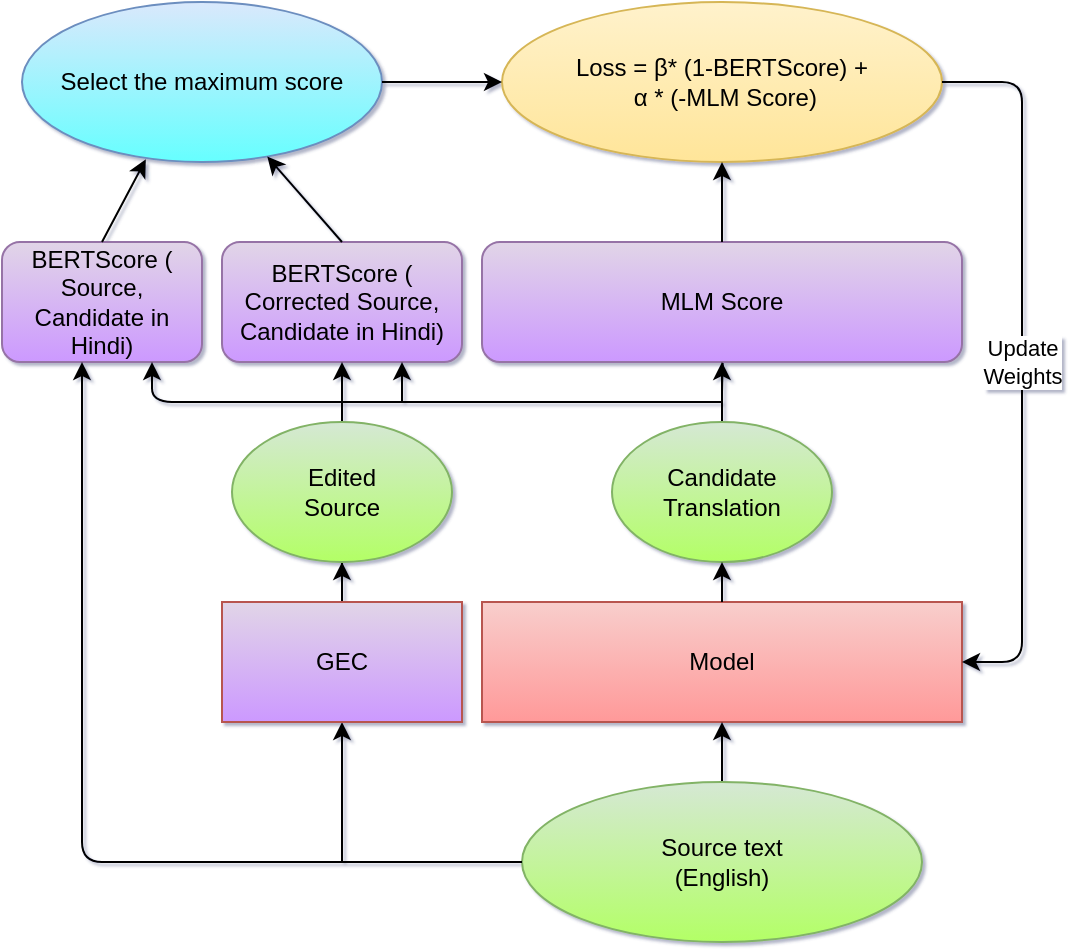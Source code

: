 <mxfile version="21.0.2" type="github">
  <diagram id="4Yl-0jOA9gWWlVtBT1-1" name="Page-1">
    <mxGraphModel dx="992" dy="591" grid="1" gridSize="10" guides="1" tooltips="1" connect="1" arrows="1" fold="1" page="1" pageScale="1" pageWidth="850" pageHeight="1100" background="none" math="0" shadow="1">
      <root>
        <mxCell id="0" />
        <mxCell id="1" parent="0" />
        <mxCell id="TNRDMdXB5AWBM9xc9xOg-2" value="Model" style="rounded=0;whiteSpace=wrap;html=1;fillColor=#f8cecc;strokeColor=#b85450;labelBorderColor=none;gradientColor=#FF9999;" parent="1" vertex="1">
          <mxGeometry x="520" y="620" width="240" height="60" as="geometry" />
        </mxCell>
        <mxCell id="TNRDMdXB5AWBM9xc9xOg-3" value="" style="edgeStyle=orthogonalEdgeStyle;rounded=0;orthogonalLoop=1;jettySize=auto;html=1;labelBorderColor=none;" parent="1" source="TNRDMdXB5AWBM9xc9xOg-4" target="TNRDMdXB5AWBM9xc9xOg-2" edge="1">
          <mxGeometry relative="1" as="geometry" />
        </mxCell>
        <mxCell id="TNRDMdXB5AWBM9xc9xOg-4" value="Source text&lt;br&gt;(English)" style="ellipse;whiteSpace=wrap;html=1;fillColor=#d5e8d4;strokeColor=#82b366;labelBorderColor=none;gradientColor=#B3FF66;" parent="1" vertex="1">
          <mxGeometry x="540" y="710" width="200" height="80" as="geometry" />
        </mxCell>
        <mxCell id="TNRDMdXB5AWBM9xc9xOg-5" value="" style="edgeStyle=orthogonalEdgeStyle;rounded=0;orthogonalLoop=1;jettySize=auto;html=1;labelBorderColor=none;" parent="1" target="TNRDMdXB5AWBM9xc9xOg-10" edge="1">
          <mxGeometry relative="1" as="geometry">
            <mxPoint x="640" y="515" as="sourcePoint" />
          </mxGeometry>
        </mxCell>
        <mxCell id="TNRDMdXB5AWBM9xc9xOg-7" value="" style="endArrow=classic;html=1;rounded=0;exitX=0;exitY=0.5;exitDx=0;exitDy=0;entryX=0.5;entryY=1;entryDx=0;entryDy=0;labelBorderColor=none;" parent="1" source="TNRDMdXB5AWBM9xc9xOg-4" target="TNRDMdXB5AWBM9xc9xOg-9" edge="1">
          <mxGeometry width="50" height="50" relative="1" as="geometry">
            <mxPoint x="640" y="560" as="sourcePoint" />
            <mxPoint x="450" y="650" as="targetPoint" />
            <Array as="points">
              <mxPoint x="450" y="750" />
            </Array>
          </mxGeometry>
        </mxCell>
        <mxCell id="5wUSxXZpx9yLeGlzAe6v-11" value="" style="edgeStyle=orthogonalEdgeStyle;rounded=0;orthogonalLoop=1;jettySize=auto;html=1;" parent="1" source="TNRDMdXB5AWBM9xc9xOg-9" target="5wUSxXZpx9yLeGlzAe6v-10" edge="1">
          <mxGeometry relative="1" as="geometry" />
        </mxCell>
        <mxCell id="TNRDMdXB5AWBM9xc9xOg-9" value="GEC" style="rounded=0;whiteSpace=wrap;html=1;fillColor=#E1D5E7;strokeColor=#b85450;labelBorderColor=none;gradientColor=#CC99FF;" parent="1" vertex="1">
          <mxGeometry x="390" y="620" width="120" height="60" as="geometry" />
        </mxCell>
        <mxCell id="TNRDMdXB5AWBM9xc9xOg-10" value="MLM Score" style="rounded=1;whiteSpace=wrap;html=1;fillColor=#e1d5e7;strokeColor=#9673a6;labelBorderColor=none;gradientColor=#CC99FF;" parent="1" vertex="1">
          <mxGeometry x="520" y="440" width="240" height="60" as="geometry" />
        </mxCell>
        <mxCell id="TNRDMdXB5AWBM9xc9xOg-11" value="BERTScore ( Corrected Source, Candidate in Hindi)" style="rounded=1;whiteSpace=wrap;html=1;fillColor=#e1d5e7;strokeColor=#9673a6;labelBorderColor=none;gradientColor=#CC99FF;" parent="1" vertex="1">
          <mxGeometry x="390" y="440" width="120" height="60" as="geometry" />
        </mxCell>
        <mxCell id="TNRDMdXB5AWBM9xc9xOg-13" value="Loss = β* (1-BERTScore) +&lt;br&gt;&amp;nbsp;α&amp;nbsp;* (-MLM Score)" style="ellipse;whiteSpace=wrap;html=1;fillColor=#fff2cc;strokeColor=#d6b656;labelBorderColor=none;gradientColor=#FFE599;" parent="1" vertex="1">
          <mxGeometry x="530" y="320" width="220" height="80" as="geometry" />
        </mxCell>
        <mxCell id="TNRDMdXB5AWBM9xc9xOg-22" value="BERTScore ( Source, Candidate in Hindi)" style="rounded=1;whiteSpace=wrap;html=1;fillColor=#e1d5e7;strokeColor=#9673a6;labelBorderColor=none;gradientColor=#CC99FF;" parent="1" vertex="1">
          <mxGeometry x="280" y="440" width="100" height="60" as="geometry" />
        </mxCell>
        <mxCell id="TNRDMdXB5AWBM9xc9xOg-26" value="" style="endArrow=classic;html=1;entryX=0.4;entryY=1;entryDx=0;entryDy=0;entryPerimeter=0;labelBorderColor=none;rounded=1;" parent="1" target="TNRDMdXB5AWBM9xc9xOg-22" edge="1">
          <mxGeometry width="50" height="50" relative="1" as="geometry">
            <mxPoint x="450" y="750" as="sourcePoint" />
            <mxPoint x="450" y="480" as="targetPoint" />
            <Array as="points">
              <mxPoint x="320" y="750" />
            </Array>
          </mxGeometry>
        </mxCell>
        <mxCell id="TNRDMdXB5AWBM9xc9xOg-27" value="Select the maximum score" style="ellipse;whiteSpace=wrap;html=1;fillColor=#dae8fc;strokeColor=#6c8ebf;labelBorderColor=none;gradientColor=#66FFFF;" parent="1" vertex="1">
          <mxGeometry x="290" y="320" width="180" height="80" as="geometry" />
        </mxCell>
        <mxCell id="5wUSxXZpx9yLeGlzAe6v-13" value="" style="edgeStyle=orthogonalEdgeStyle;rounded=0;orthogonalLoop=1;jettySize=auto;html=1;" parent="1" source="5wUSxXZpx9yLeGlzAe6v-2" target="TNRDMdXB5AWBM9xc9xOg-10" edge="1">
          <mxGeometry relative="1" as="geometry" />
        </mxCell>
        <mxCell id="5wUSxXZpx9yLeGlzAe6v-2" value="Candidate&lt;br&gt;Translation" style="ellipse;whiteSpace=wrap;html=1;fillColor=#d5e8d4;strokeColor=#82b366;labelBorderColor=none;gradientColor=#B3FF66;" parent="1" vertex="1">
          <mxGeometry x="585" y="530" width="110" height="70" as="geometry" />
        </mxCell>
        <mxCell id="5wUSxXZpx9yLeGlzAe6v-3" value="" style="endArrow=classic;html=1;rounded=0;exitX=0.5;exitY=0;exitDx=0;exitDy=0;entryX=0.344;entryY=0.983;entryDx=0;entryDy=0;labelBorderColor=none;entryPerimeter=0;" parent="1" source="TNRDMdXB5AWBM9xc9xOg-22" target="TNRDMdXB5AWBM9xc9xOg-27" edge="1">
          <mxGeometry width="50" height="50" relative="1" as="geometry">
            <mxPoint x="480" y="530" as="sourcePoint" />
            <mxPoint x="530" y="480" as="targetPoint" />
          </mxGeometry>
        </mxCell>
        <mxCell id="5wUSxXZpx9yLeGlzAe6v-4" value="" style="endArrow=classic;html=1;rounded=0;exitX=0.5;exitY=0;exitDx=0;exitDy=0;labelBorderColor=none;" parent="1" source="TNRDMdXB5AWBM9xc9xOg-11" target="TNRDMdXB5AWBM9xc9xOg-27" edge="1">
          <mxGeometry width="50" height="50" relative="1" as="geometry">
            <mxPoint x="480" y="530" as="sourcePoint" />
            <mxPoint x="530" y="480" as="targetPoint" />
          </mxGeometry>
        </mxCell>
        <mxCell id="5wUSxXZpx9yLeGlzAe6v-5" value="" style="endArrow=classic;html=1;rounded=0;exitX=0.5;exitY=0;exitDx=0;exitDy=0;labelBorderColor=none;" parent="1" source="TNRDMdXB5AWBM9xc9xOg-10" target="TNRDMdXB5AWBM9xc9xOg-13" edge="1">
          <mxGeometry width="50" height="50" relative="1" as="geometry">
            <mxPoint x="480" y="530" as="sourcePoint" />
            <mxPoint x="530" y="480" as="targetPoint" />
          </mxGeometry>
        </mxCell>
        <mxCell id="5wUSxXZpx9yLeGlzAe6v-6" value="" style="endArrow=classic;html=1;rounded=0;exitX=1;exitY=0.5;exitDx=0;exitDy=0;labelBorderColor=none;" parent="1" source="TNRDMdXB5AWBM9xc9xOg-27" target="TNRDMdXB5AWBM9xc9xOg-13" edge="1">
          <mxGeometry width="50" height="50" relative="1" as="geometry">
            <mxPoint x="480" y="530" as="sourcePoint" />
            <mxPoint x="530" y="480" as="targetPoint" />
          </mxGeometry>
        </mxCell>
        <mxCell id="5wUSxXZpx9yLeGlzAe6v-7" value="" style="endArrow=classic;html=1;rounded=1;exitX=1;exitY=0.5;exitDx=0;exitDy=0;entryX=1;entryY=0.5;entryDx=0;entryDy=0;labelBorderColor=none;" parent="1" source="TNRDMdXB5AWBM9xc9xOg-13" target="TNRDMdXB5AWBM9xc9xOg-2" edge="1">
          <mxGeometry relative="1" as="geometry">
            <mxPoint x="460" y="500" as="sourcePoint" />
            <mxPoint x="560" y="500" as="targetPoint" />
            <Array as="points">
              <mxPoint x="790" y="360" />
              <mxPoint x="790" y="650" />
            </Array>
          </mxGeometry>
        </mxCell>
        <mxCell id="5wUSxXZpx9yLeGlzAe6v-8" value="Update&lt;br&gt;Weights" style="edgeLabel;resizable=0;html=1;align=center;verticalAlign=middle;labelBorderColor=none;" parent="5wUSxXZpx9yLeGlzAe6v-7" connectable="0" vertex="1">
          <mxGeometry relative="1" as="geometry" />
        </mxCell>
        <mxCell id="5wUSxXZpx9yLeGlzAe6v-12" value="" style="edgeStyle=orthogonalEdgeStyle;rounded=0;orthogonalLoop=1;jettySize=auto;html=1;" parent="1" source="5wUSxXZpx9yLeGlzAe6v-10" target="TNRDMdXB5AWBM9xc9xOg-11" edge="1">
          <mxGeometry relative="1" as="geometry" />
        </mxCell>
        <mxCell id="5wUSxXZpx9yLeGlzAe6v-10" value="Edited&lt;br&gt;Source" style="ellipse;whiteSpace=wrap;html=1;fillColor=#d5e8d4;strokeColor=#82b366;labelBorderColor=none;gradientColor=#B3FF66;" parent="1" vertex="1">
          <mxGeometry x="395" y="530" width="110" height="70" as="geometry" />
        </mxCell>
        <mxCell id="5wUSxXZpx9yLeGlzAe6v-14" value="" style="endArrow=classic;html=1;rounded=0;exitX=0.5;exitY=0;exitDx=0;exitDy=0;entryX=0.5;entryY=1;entryDx=0;entryDy=0;" parent="1" source="TNRDMdXB5AWBM9xc9xOg-2" target="5wUSxXZpx9yLeGlzAe6v-2" edge="1">
          <mxGeometry width="50" height="50" relative="1" as="geometry">
            <mxPoint x="480" y="700" as="sourcePoint" />
            <mxPoint x="530" y="650" as="targetPoint" />
          </mxGeometry>
        </mxCell>
        <mxCell id="5wUSxXZpx9yLeGlzAe6v-15" value="" style="endArrow=classic;html=1;rounded=1;entryX=0.75;entryY=1;entryDx=0;entryDy=0;" parent="1" target="TNRDMdXB5AWBM9xc9xOg-22" edge="1">
          <mxGeometry width="50" height="50" relative="1" as="geometry">
            <mxPoint x="640" y="520" as="sourcePoint" />
            <mxPoint x="530" y="650" as="targetPoint" />
            <Array as="points">
              <mxPoint x="355" y="520" />
            </Array>
          </mxGeometry>
        </mxCell>
        <mxCell id="5wUSxXZpx9yLeGlzAe6v-16" value="" style="endArrow=classic;html=1;rounded=0;entryX=0.75;entryY=1;entryDx=0;entryDy=0;" parent="1" target="TNRDMdXB5AWBM9xc9xOg-11" edge="1">
          <mxGeometry width="50" height="50" relative="1" as="geometry">
            <mxPoint x="480" y="520" as="sourcePoint" />
            <mxPoint x="530" y="650" as="targetPoint" />
          </mxGeometry>
        </mxCell>
      </root>
    </mxGraphModel>
  </diagram>
</mxfile>
